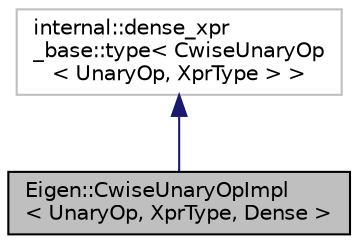 digraph "Eigen::CwiseUnaryOpImpl&lt; UnaryOp, XprType, Dense &gt;"
{
  edge [fontname="Helvetica",fontsize="10",labelfontname="Helvetica",labelfontsize="10"];
  node [fontname="Helvetica",fontsize="10",shape=record];
  Node1 [label="Eigen::CwiseUnaryOpImpl\l\< UnaryOp, XprType, Dense \>",height=0.2,width=0.4,color="black", fillcolor="grey75", style="filled" fontcolor="black"];
  Node2 -> Node1 [dir="back",color="midnightblue",fontsize="10",style="solid",fontname="Helvetica"];
  Node2 [label="internal::dense_xpr\l_base::type\< CwiseUnaryOp\l\< UnaryOp, XprType \> \>",height=0.2,width=0.4,color="grey75", fillcolor="white", style="filled"];
}

